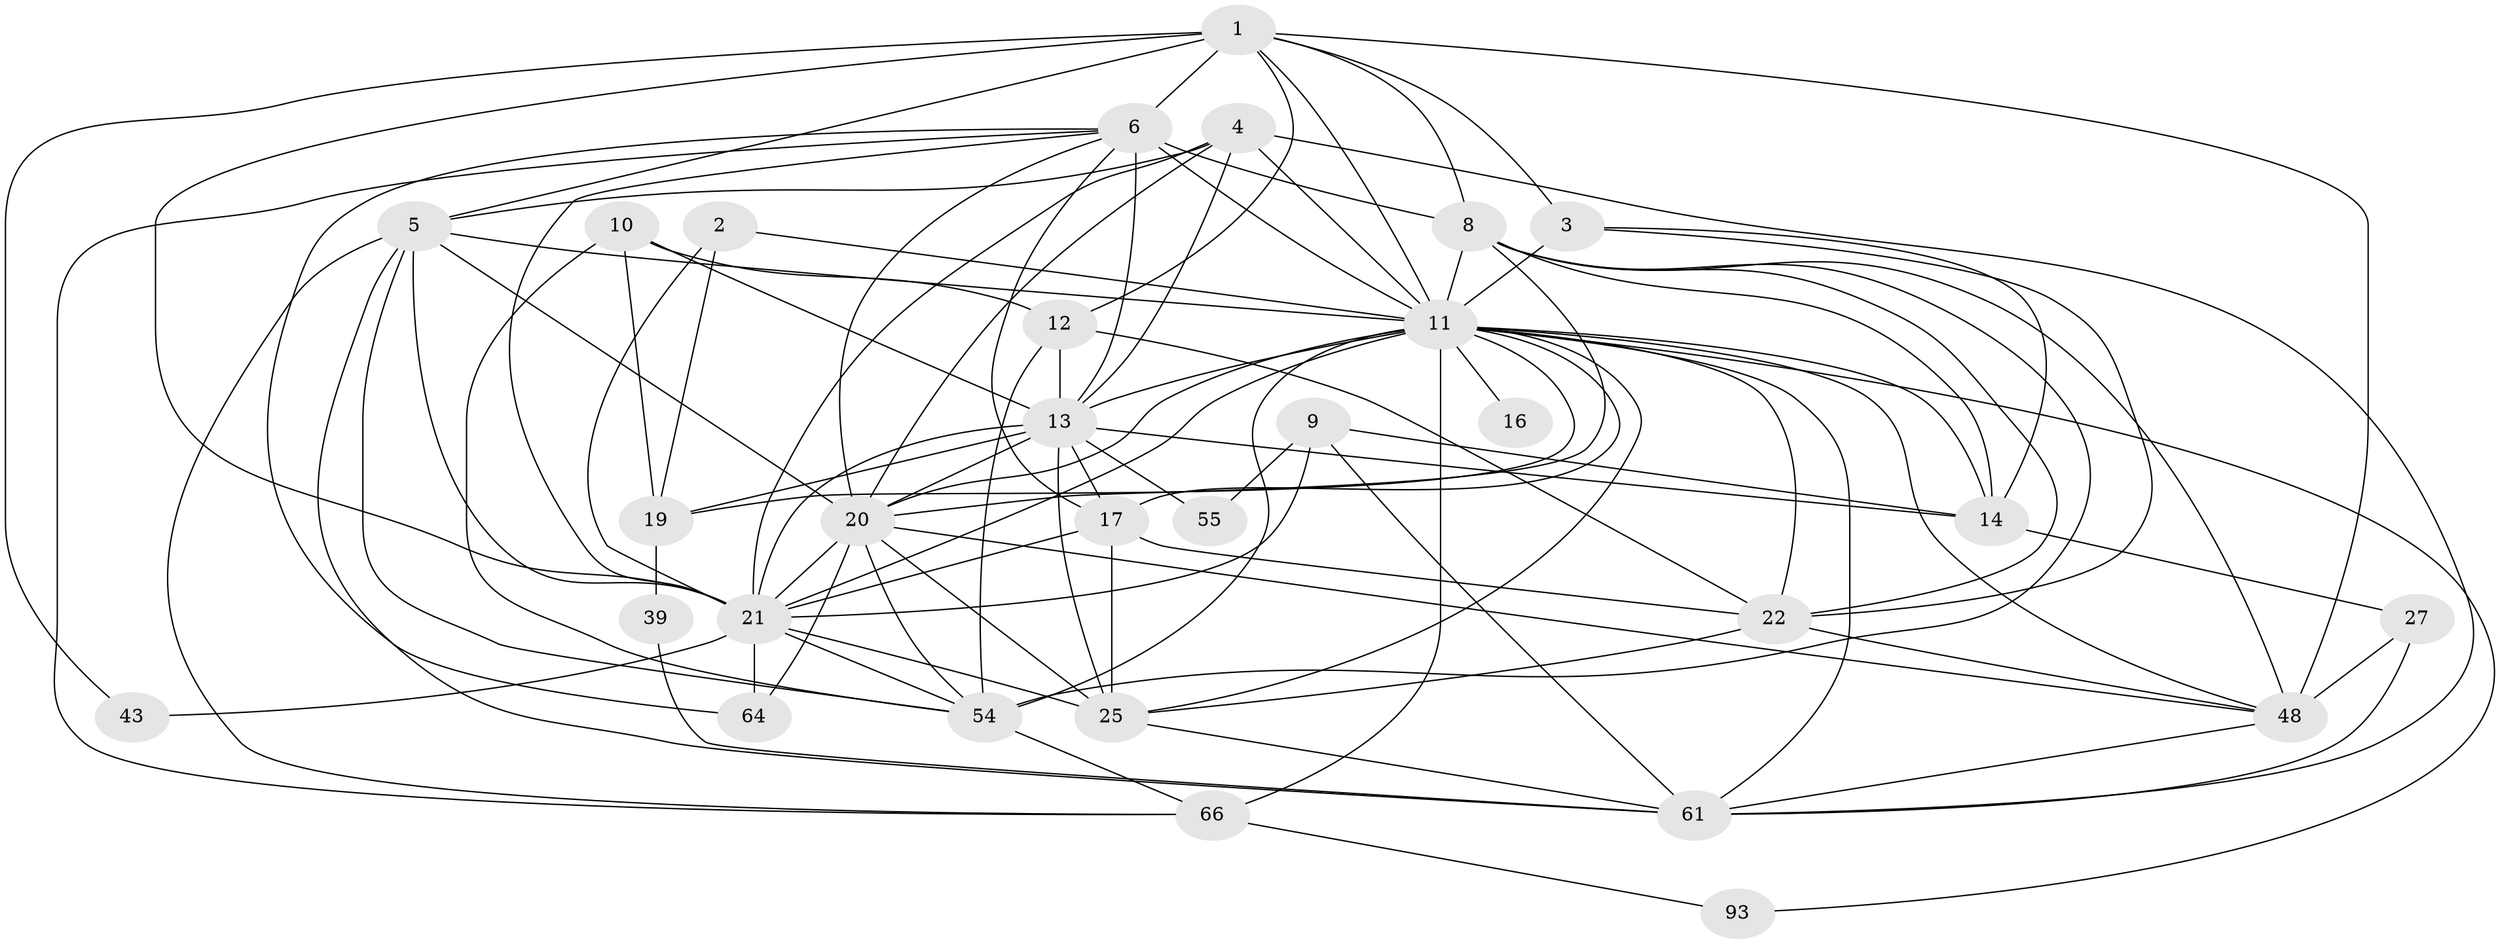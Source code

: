 // original degree distribution, {3: 0.2604166666666667, 4: 0.25, 6: 0.11458333333333333, 5: 0.1875, 2: 0.14583333333333334, 7: 0.03125, 8: 0.010416666666666666}
// Generated by graph-tools (version 1.1) at 2025/19/03/04/25 18:19:00]
// undirected, 30 vertices, 96 edges
graph export_dot {
graph [start="1"]
  node [color=gray90,style=filled];
  1 [super="+41+34+29"];
  2;
  3 [super="+74"];
  4 [super="+51+45"];
  5 [super="+62+33"];
  6 [super="+15+7"];
  8 [super="+35+49+18+84"];
  9 [super="+28"];
  10;
  11 [super="+47+23"];
  12 [super="+30"];
  13 [super="+76+40"];
  14 [super="+73"];
  16;
  17 [super="+63"];
  19 [super="+80"];
  20 [super="+37+24"];
  21 [super="+79+38+68+26+83"];
  22 [super="+44"];
  25 [super="+82"];
  27 [super="+87"];
  39;
  43;
  48 [super="+71+67+88"];
  54 [super="+56+72+90"];
  55;
  61 [super="+70+86"];
  64 [super="+75"];
  66 [super="+81"];
  93;
  1 -- 21 [weight=4];
  1 -- 6 [weight=2];
  1 -- 43;
  1 -- 11 [weight=2];
  1 -- 48 [weight=3];
  1 -- 5;
  1 -- 8;
  1 -- 3;
  1 -- 12;
  2 -- 11;
  2 -- 21;
  2 -- 19;
  3 -- 14;
  3 -- 11 [weight=3];
  3 -- 22;
  4 -- 13 [weight=2];
  4 -- 20 [weight=2];
  4 -- 61;
  4 -- 5;
  4 -- 21;
  4 -- 11 [weight=2];
  5 -- 54 [weight=2];
  5 -- 21;
  5 -- 61;
  5 -- 20;
  5 -- 66;
  5 -- 11;
  6 -- 64;
  6 -- 21;
  6 -- 13 [weight=3];
  6 -- 8 [weight=2];
  6 -- 17;
  6 -- 66;
  6 -- 20;
  6 -- 11;
  8 -- 54;
  8 -- 14;
  8 -- 48;
  8 -- 20;
  8 -- 22;
  8 -- 11;
  9 -- 14;
  9 -- 21;
  9 -- 55;
  9 -- 61;
  10 -- 12;
  10 -- 54;
  10 -- 13;
  10 -- 19;
  11 -- 20;
  11 -- 21;
  11 -- 66 [weight=2];
  11 -- 13 [weight=2];
  11 -- 14;
  11 -- 16 [weight=2];
  11 -- 17;
  11 -- 19;
  11 -- 22 [weight=2];
  11 -- 25;
  11 -- 93;
  11 -- 48;
  11 -- 54 [weight=3];
  11 -- 61;
  12 -- 13;
  12 -- 54;
  12 -- 22;
  13 -- 14;
  13 -- 21 [weight=4];
  13 -- 55 [weight=2];
  13 -- 19;
  13 -- 25;
  13 -- 20;
  13 -- 17;
  14 -- 27;
  17 -- 21;
  17 -- 25;
  17 -- 22;
  19 -- 39;
  20 -- 48;
  20 -- 64;
  20 -- 54;
  20 -- 21 [weight=2];
  20 -- 25;
  21 -- 43 [weight=2];
  21 -- 54;
  21 -- 25;
  21 -- 64;
  22 -- 48;
  22 -- 25;
  25 -- 61;
  27 -- 48;
  27 -- 61;
  39 -- 61;
  48 -- 61;
  54 -- 66;
  66 -- 93;
}
